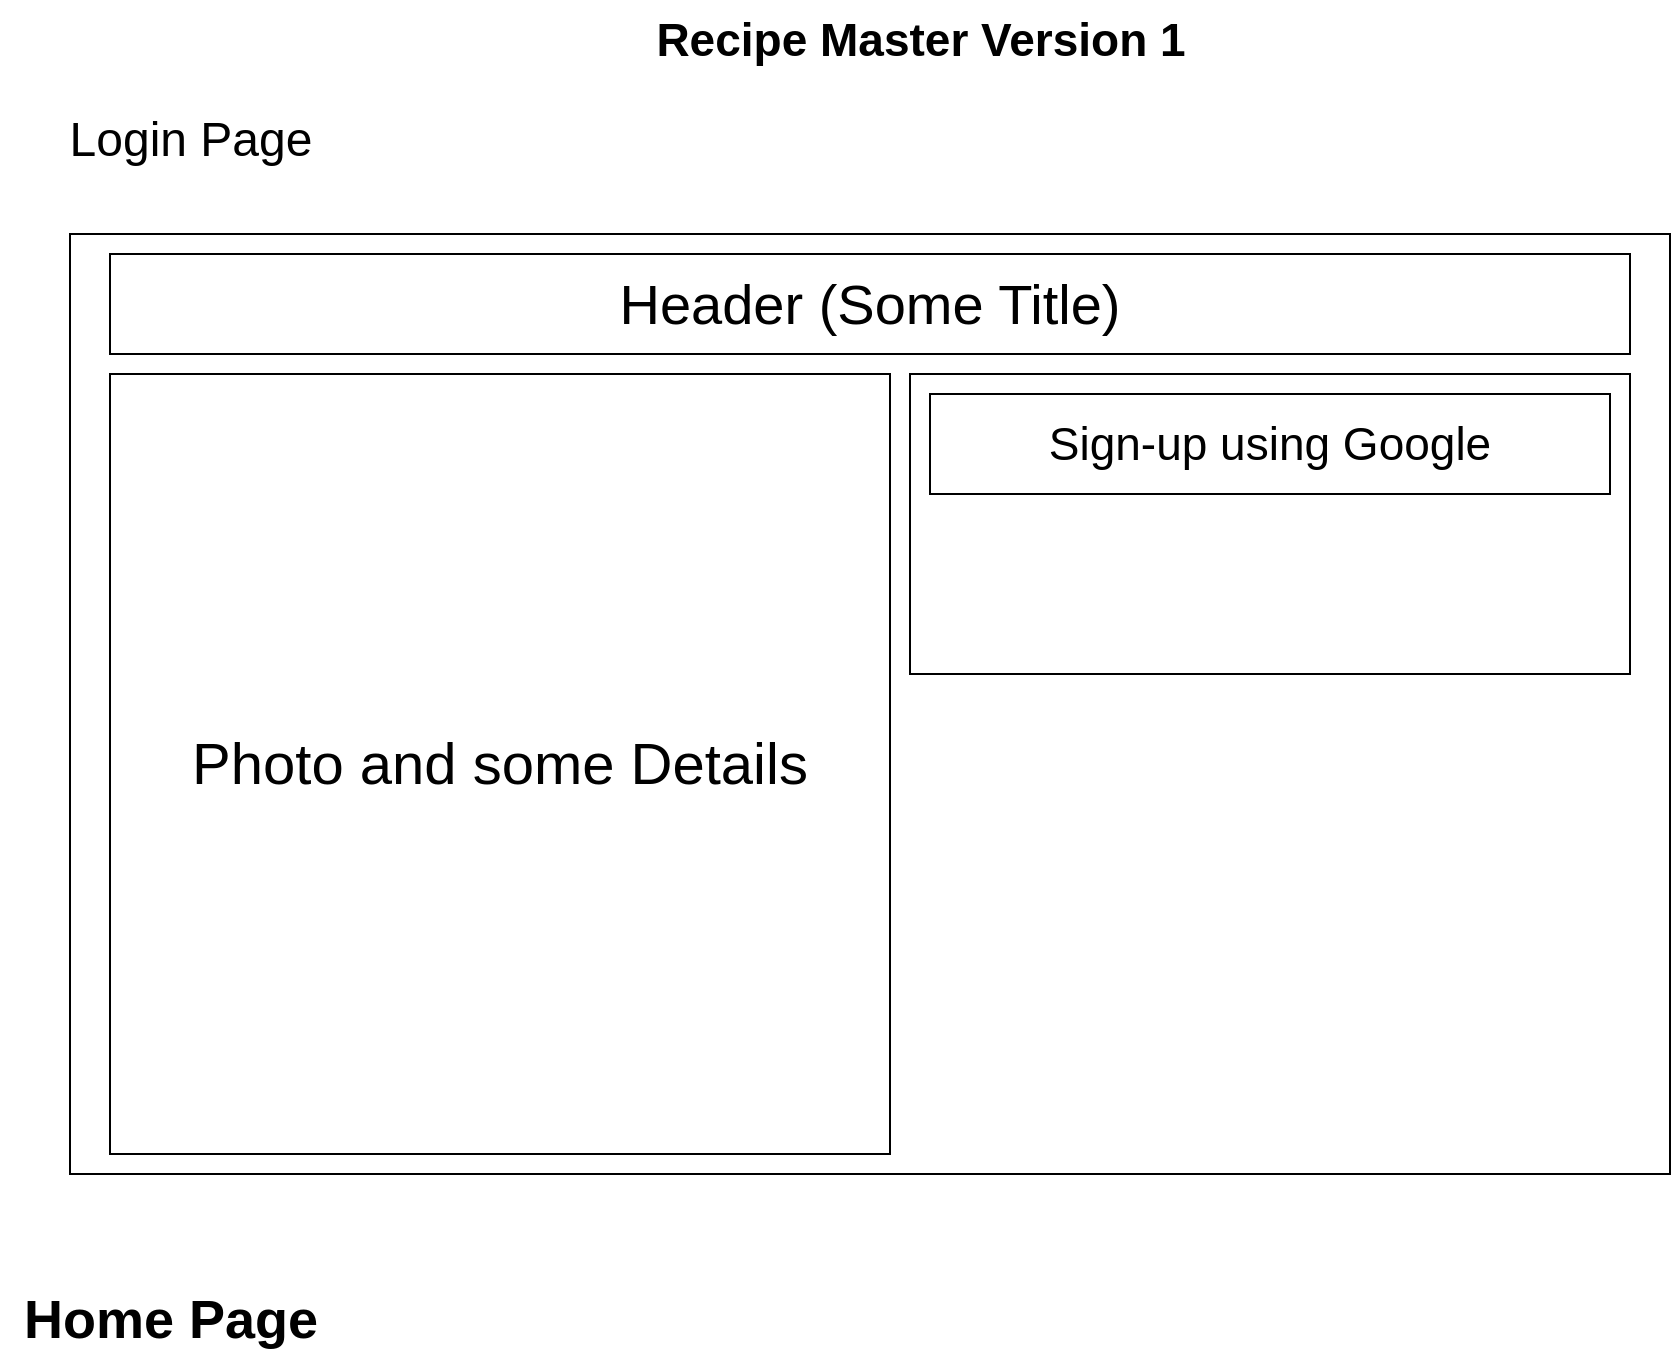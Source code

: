 <mxfile version="21.6.1" type="device">
  <diagram name="Page-1" id="_l2yeCVd4n4NMQlvTvqK">
    <mxGraphModel dx="1872" dy="640" grid="1" gridSize="10" guides="1" tooltips="1" connect="1" arrows="1" fold="1" page="1" pageScale="1" pageWidth="850" pageHeight="1100" math="0" shadow="0">
      <root>
        <mxCell id="0" />
        <mxCell id="1" parent="0" />
        <mxCell id="22xCsjsSkhHzYHTU6DBl-1" value="&lt;font style=&quot;font-size: 24px;&quot;&gt;Login Page&lt;/font&gt;" style="text;html=1;align=center;verticalAlign=middle;resizable=0;points=[];autosize=1;strokeColor=none;fillColor=none;" parent="1" vertex="1">
          <mxGeometry x="-10" y="53" width="140" height="40" as="geometry" />
        </mxCell>
        <mxCell id="22xCsjsSkhHzYHTU6DBl-2" value="" style="rounded=0;whiteSpace=wrap;html=1;" parent="1" vertex="1">
          <mxGeometry y="120" width="800" height="470" as="geometry" />
        </mxCell>
        <mxCell id="22xCsjsSkhHzYHTU6DBl-3" value="&lt;font style=&quot;font-size: 28px;&quot;&gt;Header (Some Title)&lt;/font&gt;" style="rounded=0;whiteSpace=wrap;html=1;" parent="1" vertex="1">
          <mxGeometry x="20" y="130" width="760" height="50" as="geometry" />
        </mxCell>
        <mxCell id="22xCsjsSkhHzYHTU6DBl-6" value="&lt;font style=&quot;font-size: 29px;&quot;&gt;Photo and some Details&lt;/font&gt;" style="whiteSpace=wrap;html=1;aspect=fixed;" parent="1" vertex="1">
          <mxGeometry x="20" y="190" width="390" height="390" as="geometry" />
        </mxCell>
        <mxCell id="22xCsjsSkhHzYHTU6DBl-8" value="" style="rounded=0;whiteSpace=wrap;html=1;" parent="1" vertex="1">
          <mxGeometry x="420" y="190" width="360" height="150" as="geometry" />
        </mxCell>
        <mxCell id="22xCsjsSkhHzYHTU6DBl-9" value="&lt;font style=&quot;font-size: 23px;&quot;&gt;Sign-up using Google&lt;/font&gt;" style="rounded=0;whiteSpace=wrap;html=1;" parent="1" vertex="1">
          <mxGeometry x="430" y="200" width="340" height="50" as="geometry" />
        </mxCell>
        <mxCell id="22xCsjsSkhHzYHTU6DBl-13" value="Recipe Master Version 1" style="text;html=1;align=center;verticalAlign=middle;resizable=0;points=[];autosize=1;strokeColor=none;fillColor=none;fontSize=23;fontStyle=1" parent="1" vertex="1">
          <mxGeometry x="280" y="3" width="290" height="40" as="geometry" />
        </mxCell>
        <mxCell id="22xCsjsSkhHzYHTU6DBl-14" value="&lt;font style=&quot;font-size: 27px;&quot;&gt;&lt;b&gt;Home Page&lt;/b&gt;&lt;/font&gt;" style="text;html=1;align=center;verticalAlign=middle;resizable=0;points=[];autosize=1;strokeColor=none;fillColor=none;" parent="1" vertex="1">
          <mxGeometry x="-35" y="638" width="170" height="50" as="geometry" />
        </mxCell>
      </root>
    </mxGraphModel>
  </diagram>
</mxfile>
